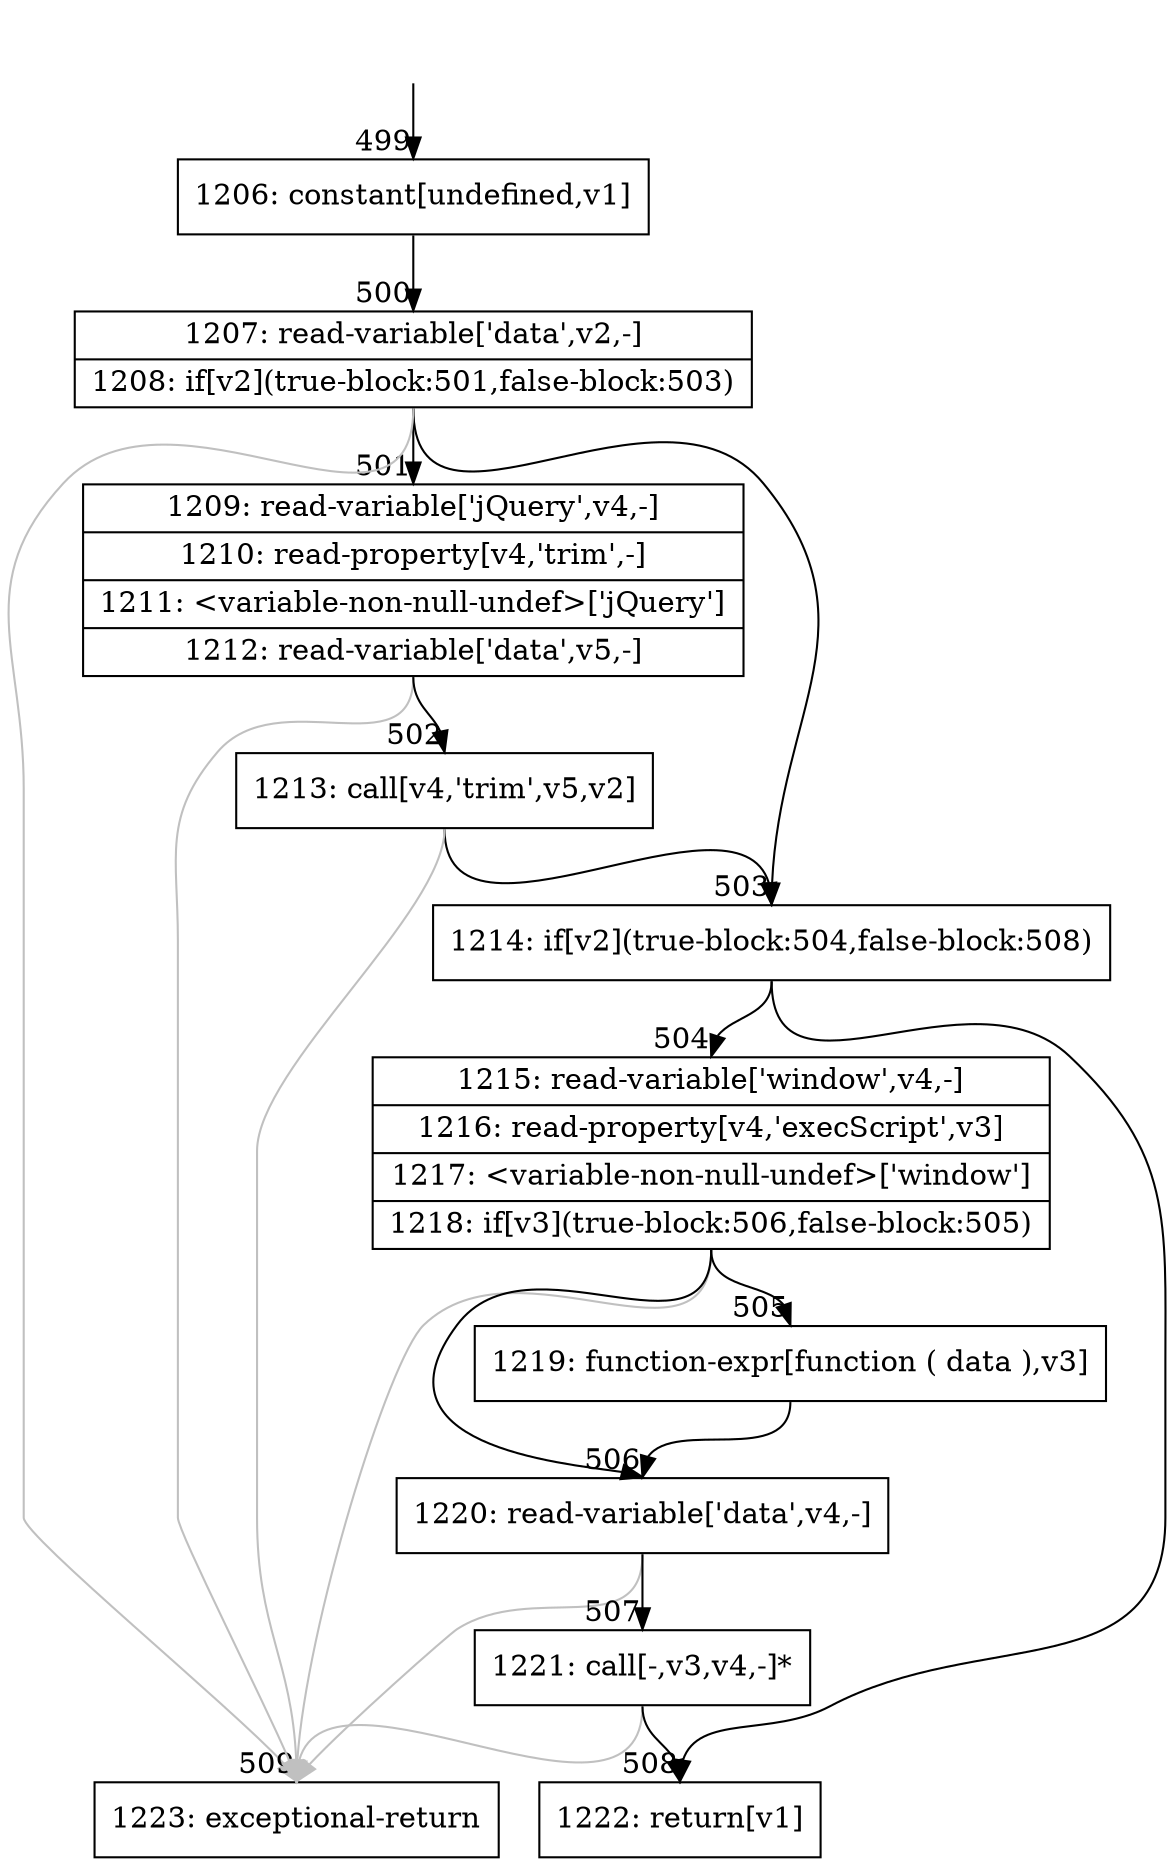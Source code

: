 digraph {
rankdir="TD"
BB_entry37[shape=none,label=""];
BB_entry37 -> BB499 [tailport=s, headport=n, headlabel="    499"]
BB499 [shape=record label="{1206: constant[undefined,v1]}" ] 
BB499 -> BB500 [tailport=s, headport=n, headlabel="      500"]
BB500 [shape=record label="{1207: read-variable['data',v2,-]|1208: if[v2](true-block:501,false-block:503)}" ] 
BB500 -> BB503 [tailport=s, headport=n, headlabel="      503"]
BB500 -> BB501 [tailport=s, headport=n, headlabel="      501"]
BB500 -> BB509 [tailport=s, headport=n, color=gray, headlabel="      509"]
BB501 [shape=record label="{1209: read-variable['jQuery',v4,-]|1210: read-property[v4,'trim',-]|1211: \<variable-non-null-undef\>['jQuery']|1212: read-variable['data',v5,-]}" ] 
BB501 -> BB502 [tailport=s, headport=n, headlabel="      502"]
BB501 -> BB509 [tailport=s, headport=n, color=gray]
BB502 [shape=record label="{1213: call[v4,'trim',v5,v2]}" ] 
BB502 -> BB503 [tailport=s, headport=n]
BB502 -> BB509 [tailport=s, headport=n, color=gray]
BB503 [shape=record label="{1214: if[v2](true-block:504,false-block:508)}" ] 
BB503 -> BB504 [tailport=s, headport=n, headlabel="      504"]
BB503 -> BB508 [tailport=s, headport=n, headlabel="      508"]
BB504 [shape=record label="{1215: read-variable['window',v4,-]|1216: read-property[v4,'execScript',v3]|1217: \<variable-non-null-undef\>['window']|1218: if[v3](true-block:506,false-block:505)}" ] 
BB504 -> BB506 [tailport=s, headport=n, headlabel="      506"]
BB504 -> BB505 [tailport=s, headport=n, headlabel="      505"]
BB504 -> BB509 [tailport=s, headport=n, color=gray]
BB505 [shape=record label="{1219: function-expr[function ( data ),v3]}" ] 
BB505 -> BB506 [tailport=s, headport=n]
BB506 [shape=record label="{1220: read-variable['data',v4,-]}" ] 
BB506 -> BB507 [tailport=s, headport=n, headlabel="      507"]
BB506 -> BB509 [tailport=s, headport=n, color=gray]
BB507 [shape=record label="{1221: call[-,v3,v4,-]*}" ] 
BB507 -> BB508 [tailport=s, headport=n]
BB507 -> BB509 [tailport=s, headport=n, color=gray]
BB508 [shape=record label="{1222: return[v1]}" ] 
BB509 [shape=record label="{1223: exceptional-return}" ] 
}
